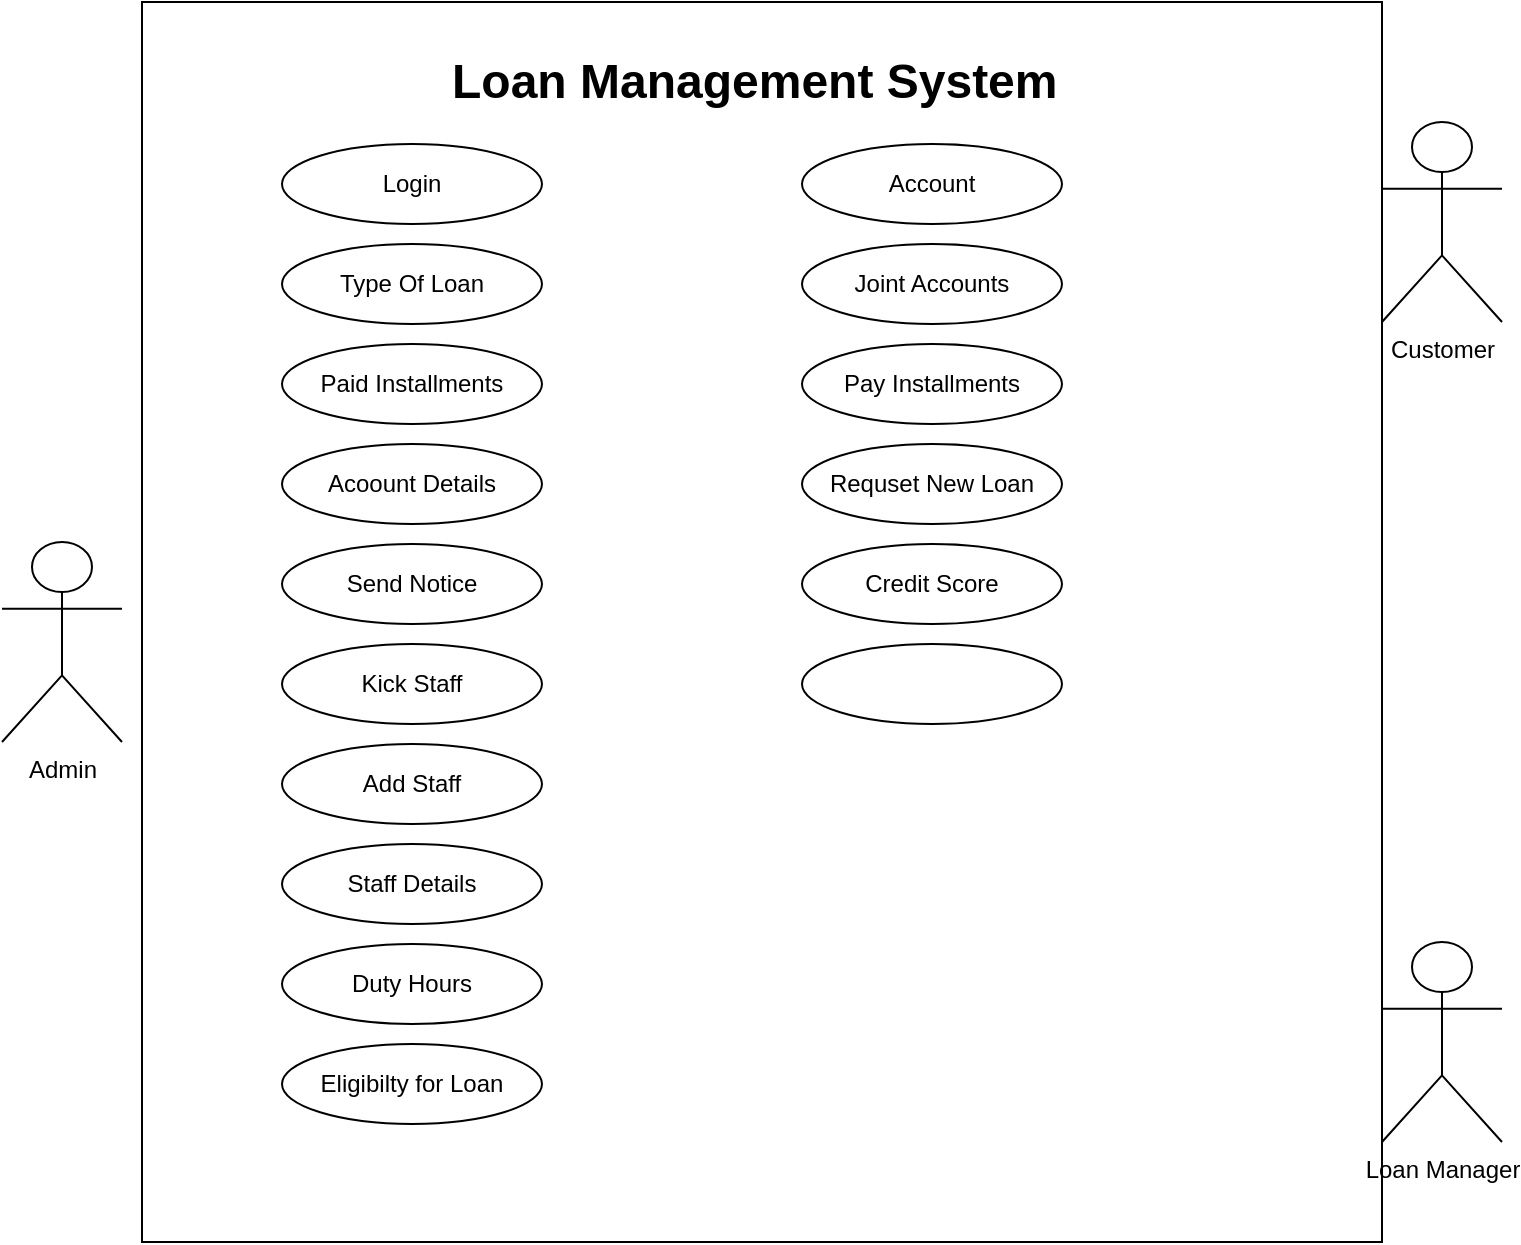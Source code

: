 <mxfile version="21.6.1" type="device" pages="2">
  <diagram name="Page-1" id="NQmoR_fB4QXLGY69Nmxi">
    <mxGraphModel dx="1418" dy="820" grid="1" gridSize="10" guides="1" tooltips="1" connect="1" arrows="1" fold="1" page="1" pageScale="1" pageWidth="850" pageHeight="1100" math="0" shadow="0">
      <root>
        <mxCell id="0" />
        <mxCell id="1" parent="0" />
        <mxCell id="aDm56ZLSryOhlQ-H0S3D-1" value="Admin" style="shape=umlActor;verticalLabelPosition=bottom;verticalAlign=top;html=1;outlineConnect=0;" parent="1" vertex="1">
          <mxGeometry x="60" y="460" width="60" height="100" as="geometry" />
        </mxCell>
        <mxCell id="aDm56ZLSryOhlQ-H0S3D-2" value="" style="whiteSpace=wrap;html=1;aspect=fixed;" parent="1" vertex="1">
          <mxGeometry x="130" y="190" width="620" height="620" as="geometry" />
        </mxCell>
        <mxCell id="aDm56ZLSryOhlQ-H0S3D-5" value="Customer" style="shape=umlActor;verticalLabelPosition=bottom;verticalAlign=top;html=1;outlineConnect=0;" parent="1" vertex="1">
          <mxGeometry x="750" y="250" width="60" height="100" as="geometry" />
        </mxCell>
        <mxCell id="aDm56ZLSryOhlQ-H0S3D-6" value="Loan Manager" style="shape=umlActor;verticalLabelPosition=bottom;verticalAlign=top;html=1;outlineConnect=0;" parent="1" vertex="1">
          <mxGeometry x="750" y="660" width="60" height="100" as="geometry" />
        </mxCell>
        <mxCell id="aDm56ZLSryOhlQ-H0S3D-13" value="Login" style="ellipse;whiteSpace=wrap;html=1;" parent="1" vertex="1">
          <mxGeometry x="200" y="261" width="130" height="40" as="geometry" />
        </mxCell>
        <mxCell id="aDm56ZLSryOhlQ-H0S3D-14" value="Type Of Loan" style="ellipse;whiteSpace=wrap;html=1;" parent="1" vertex="1">
          <mxGeometry x="200" y="311" width="130" height="40" as="geometry" />
        </mxCell>
        <mxCell id="aDm56ZLSryOhlQ-H0S3D-15" value="Paid Installments" style="ellipse;whiteSpace=wrap;html=1;" parent="1" vertex="1">
          <mxGeometry x="200" y="361" width="130" height="40" as="geometry" />
        </mxCell>
        <mxCell id="aDm56ZLSryOhlQ-H0S3D-16" value="Acoount Details" style="ellipse;whiteSpace=wrap;html=1;" parent="1" vertex="1">
          <mxGeometry x="200" y="411" width="130" height="40" as="geometry" />
        </mxCell>
        <mxCell id="aDm56ZLSryOhlQ-H0S3D-17" value="Send Notice" style="ellipse;whiteSpace=wrap;html=1;" parent="1" vertex="1">
          <mxGeometry x="200" y="461" width="130" height="40" as="geometry" />
        </mxCell>
        <mxCell id="aDm56ZLSryOhlQ-H0S3D-18" value="Kick Staff" style="ellipse;whiteSpace=wrap;html=1;" parent="1" vertex="1">
          <mxGeometry x="200" y="511" width="130" height="40" as="geometry" />
        </mxCell>
        <mxCell id="aDm56ZLSryOhlQ-H0S3D-19" value="Add Staff" style="ellipse;whiteSpace=wrap;html=1;" parent="1" vertex="1">
          <mxGeometry x="200" y="561" width="130" height="40" as="geometry" />
        </mxCell>
        <mxCell id="aDm56ZLSryOhlQ-H0S3D-20" value="Staff Details" style="ellipse;whiteSpace=wrap;html=1;" parent="1" vertex="1">
          <mxGeometry x="200" y="611" width="130" height="40" as="geometry" />
        </mxCell>
        <mxCell id="aDm56ZLSryOhlQ-H0S3D-21" value="Duty Hours" style="ellipse;whiteSpace=wrap;html=1;" parent="1" vertex="1">
          <mxGeometry x="200" y="661" width="130" height="40" as="geometry" />
        </mxCell>
        <mxCell id="aDm56ZLSryOhlQ-H0S3D-22" value="Eligibilty for Loan" style="ellipse;whiteSpace=wrap;html=1;container=1;" parent="1" vertex="1">
          <mxGeometry x="200" y="711" width="130" height="40" as="geometry" />
        </mxCell>
        <mxCell id="aDm56ZLSryOhlQ-H0S3D-23" value="Account&lt;br&gt;" style="ellipse;whiteSpace=wrap;html=1;" parent="1" vertex="1">
          <mxGeometry x="460" y="261" width="130" height="40" as="geometry" />
        </mxCell>
        <mxCell id="aDm56ZLSryOhlQ-H0S3D-25" value="Joint Accounts" style="ellipse;whiteSpace=wrap;html=1;" parent="1" vertex="1">
          <mxGeometry x="460" y="311" width="130" height="40" as="geometry" />
        </mxCell>
        <mxCell id="aDm56ZLSryOhlQ-H0S3D-26" value="&lt;h1&gt;Loan Management System&lt;/h1&gt;" style="text;html=1;strokeColor=none;fillColor=none;spacing=5;spacingTop=-20;whiteSpace=wrap;overflow=hidden;rounded=0;" parent="1" vertex="1">
          <mxGeometry x="280" y="210" width="340" height="40" as="geometry" />
        </mxCell>
        <mxCell id="aDm56ZLSryOhlQ-H0S3D-27" value="Pay Installments" style="ellipse;whiteSpace=wrap;html=1;" parent="1" vertex="1">
          <mxGeometry x="460" y="361" width="130" height="40" as="geometry" />
        </mxCell>
        <mxCell id="aDm56ZLSryOhlQ-H0S3D-28" value="Requset New Loan" style="ellipse;whiteSpace=wrap;html=1;" parent="1" vertex="1">
          <mxGeometry x="460" y="411" width="130" height="40" as="geometry" />
        </mxCell>
        <mxCell id="aDm56ZLSryOhlQ-H0S3D-29" value="Credit Score" style="ellipse;whiteSpace=wrap;html=1;" parent="1" vertex="1">
          <mxGeometry x="460" y="461" width="130" height="40" as="geometry" />
        </mxCell>
        <mxCell id="aDm56ZLSryOhlQ-H0S3D-30" value="" style="ellipse;whiteSpace=wrap;html=1;" parent="1" vertex="1">
          <mxGeometry x="460" y="511" width="130" height="40" as="geometry" />
        </mxCell>
      </root>
    </mxGraphModel>
  </diagram>
  <diagram id="nCWm4wVRHjWpYYUwMe5C" name="Page-2">
    <mxGraphModel dx="2026" dy="1171" grid="1" gridSize="10" guides="1" tooltips="1" connect="1" arrows="1" fold="1" page="1" pageScale="1" pageWidth="850" pageHeight="1100" math="0" shadow="0">
      <root>
        <mxCell id="0" />
        <mxCell id="1" parent="0" />
        <mxCell id="pCZOoiMSMfFTzn1gEJaT-5" value="Vertical Container" style="swimlane;whiteSpace=wrap;html=1;fillColor=default;" vertex="1" parent="1">
          <mxGeometry x="40" y="20" width="760" height="1060" as="geometry" />
        </mxCell>
        <mxCell id="pCZOoiMSMfFTzn1gEJaT-1" value="" style="ellipse;whiteSpace=wrap;html=1;aspect=fixed;fillColor=#191919;" vertex="1" parent="pCZOoiMSMfFTzn1gEJaT-5">
          <mxGeometry x="370" y="40" width="20" height="20" as="geometry" />
        </mxCell>
        <mxCell id="pCZOoiMSMfFTzn1gEJaT-7" style="edgeStyle=orthogonalEdgeStyle;rounded=0;orthogonalLoop=1;jettySize=auto;html=1;exitX=0.5;exitY=1;exitDx=0;exitDy=0;entryX=0.5;entryY=0;entryDx=0;entryDy=0;" edge="1" parent="pCZOoiMSMfFTzn1gEJaT-5" source="pCZOoiMSMfFTzn1gEJaT-3" target="pCZOoiMSMfFTzn1gEJaT-6">
          <mxGeometry relative="1" as="geometry" />
        </mxCell>
        <mxCell id="pCZOoiMSMfFTzn1gEJaT-9" style="edgeStyle=orthogonalEdgeStyle;rounded=0;orthogonalLoop=1;jettySize=auto;html=1;exitX=0;exitY=0.5;exitDx=0;exitDy=0;" edge="1" parent="pCZOoiMSMfFTzn1gEJaT-5" source="pCZOoiMSMfFTzn1gEJaT-3" target="pCZOoiMSMfFTzn1gEJaT-8">
          <mxGeometry relative="1" as="geometry" />
        </mxCell>
        <mxCell id="pCZOoiMSMfFTzn1gEJaT-3" value="" style="rhombus;whiteSpace=wrap;html=1;" vertex="1" parent="pCZOoiMSMfFTzn1gEJaT-5">
          <mxGeometry x="310" y="120" width="140" height="60" as="geometry" />
        </mxCell>
        <mxCell id="pCZOoiMSMfFTzn1gEJaT-4" style="edgeStyle=orthogonalEdgeStyle;rounded=0;orthogonalLoop=1;jettySize=auto;html=1;exitX=0.5;exitY=1;exitDx=0;exitDy=0;" edge="1" parent="pCZOoiMSMfFTzn1gEJaT-5" source="pCZOoiMSMfFTzn1gEJaT-1" target="pCZOoiMSMfFTzn1gEJaT-3">
          <mxGeometry relative="1" as="geometry" />
        </mxCell>
        <mxCell id="pCZOoiMSMfFTzn1gEJaT-6" value="" style="rounded=1;whiteSpace=wrap;html=1;" vertex="1" parent="pCZOoiMSMfFTzn1gEJaT-5">
          <mxGeometry x="320" y="240" width="120" height="60" as="geometry" />
        </mxCell>
        <mxCell id="pCZOoiMSMfFTzn1gEJaT-17" value="" style="edgeStyle=orthogonalEdgeStyle;rounded=0;orthogonalLoop=1;jettySize=auto;html=1;" edge="1" parent="pCZOoiMSMfFTzn1gEJaT-5" source="pCZOoiMSMfFTzn1gEJaT-8" target="pCZOoiMSMfFTzn1gEJaT-16">
          <mxGeometry relative="1" as="geometry" />
        </mxCell>
        <mxCell id="pCZOoiMSMfFTzn1gEJaT-8" value="" style="rounded=1;whiteSpace=wrap;html=1;" vertex="1" parent="pCZOoiMSMfFTzn1gEJaT-5">
          <mxGeometry x="80" y="240" width="120" height="60" as="geometry" />
        </mxCell>
        <mxCell id="pCZOoiMSMfFTzn1gEJaT-15" value="" style="ellipse;whiteSpace=wrap;html=1;aspect=fixed;fillColor=#191919;" vertex="1" parent="pCZOoiMSMfFTzn1gEJaT-5">
          <mxGeometry x="130" y="365" width="20" height="20" as="geometry" />
        </mxCell>
        <mxCell id="pCZOoiMSMfFTzn1gEJaT-16" value="" style="ellipse;whiteSpace=wrap;html=1;aspect=fixed;fillColor=none;" vertex="1" parent="pCZOoiMSMfFTzn1gEJaT-5">
          <mxGeometry x="125" y="360" width="30" height="30" as="geometry" />
        </mxCell>
      </root>
    </mxGraphModel>
  </diagram>
</mxfile>
